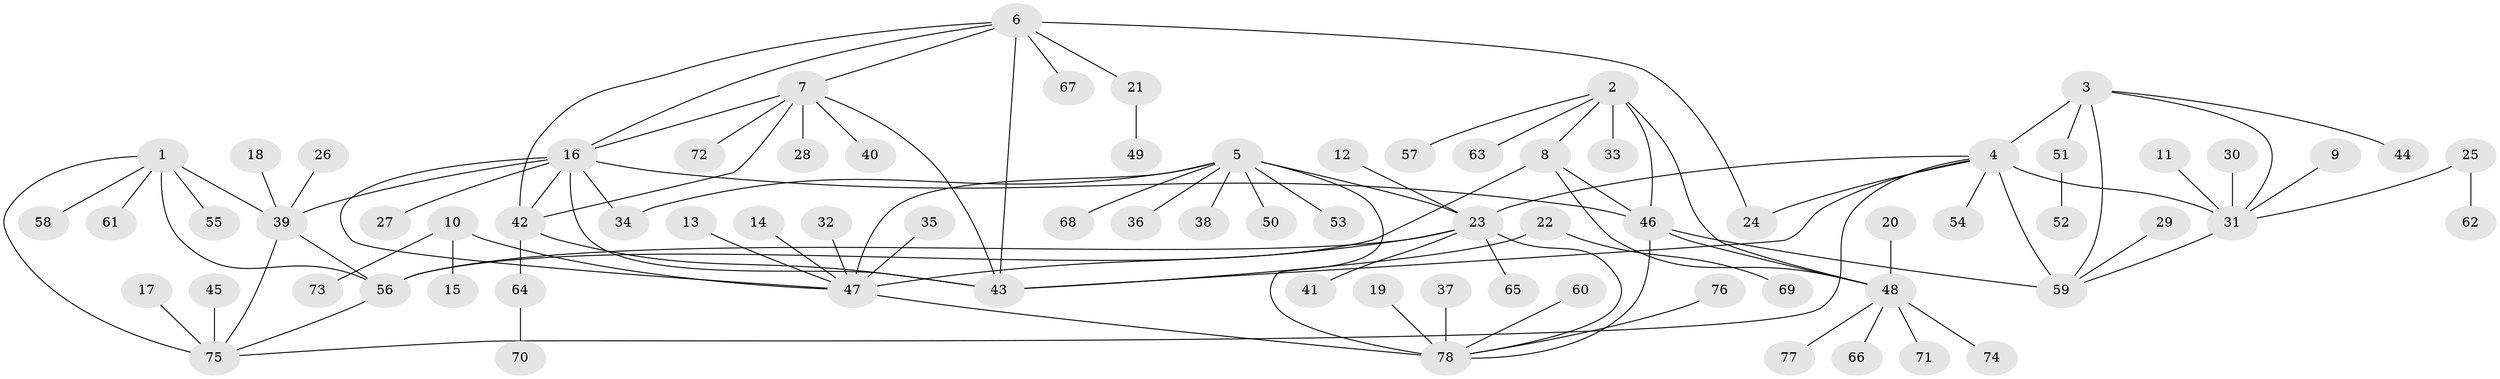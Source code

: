 // original degree distribution, {8: 0.045454545454545456, 6: 0.03636363636363636, 7: 0.07272727272727272, 5: 0.00909090909090909, 4: 0.00909090909090909, 10: 0.03636363636363636, 9: 0.00909090909090909, 11: 0.00909090909090909, 2: 0.10909090909090909, 1: 0.6181818181818182, 3: 0.045454545454545456}
// Generated by graph-tools (version 1.1) at 2025/37/03/04/25 23:37:31]
// undirected, 78 vertices, 103 edges
graph export_dot {
  node [color=gray90,style=filled];
  1;
  2;
  3;
  4;
  5;
  6;
  7;
  8;
  9;
  10;
  11;
  12;
  13;
  14;
  15;
  16;
  17;
  18;
  19;
  20;
  21;
  22;
  23;
  24;
  25;
  26;
  27;
  28;
  29;
  30;
  31;
  32;
  33;
  34;
  35;
  36;
  37;
  38;
  39;
  40;
  41;
  42;
  43;
  44;
  45;
  46;
  47;
  48;
  49;
  50;
  51;
  52;
  53;
  54;
  55;
  56;
  57;
  58;
  59;
  60;
  61;
  62;
  63;
  64;
  65;
  66;
  67;
  68;
  69;
  70;
  71;
  72;
  73;
  74;
  75;
  76;
  77;
  78;
  1 -- 39 [weight=2.0];
  1 -- 55 [weight=1.0];
  1 -- 56 [weight=2.0];
  1 -- 58 [weight=1.0];
  1 -- 61 [weight=1.0];
  1 -- 75 [weight=2.0];
  2 -- 8 [weight=2.0];
  2 -- 33 [weight=1.0];
  2 -- 46 [weight=2.0];
  2 -- 48 [weight=2.0];
  2 -- 57 [weight=1.0];
  2 -- 63 [weight=1.0];
  3 -- 4 [weight=2.0];
  3 -- 31 [weight=1.0];
  3 -- 44 [weight=1.0];
  3 -- 51 [weight=1.0];
  3 -- 59 [weight=1.0];
  4 -- 23 [weight=1.0];
  4 -- 24 [weight=1.0];
  4 -- 31 [weight=2.0];
  4 -- 43 [weight=1.0];
  4 -- 54 [weight=1.0];
  4 -- 59 [weight=2.0];
  4 -- 75 [weight=1.0];
  5 -- 23 [weight=2.0];
  5 -- 34 [weight=1.0];
  5 -- 36 [weight=1.0];
  5 -- 38 [weight=1.0];
  5 -- 47 [weight=2.0];
  5 -- 50 [weight=1.0];
  5 -- 53 [weight=1.0];
  5 -- 68 [weight=1.0];
  5 -- 78 [weight=2.0];
  6 -- 7 [weight=1.0];
  6 -- 16 [weight=1.0];
  6 -- 21 [weight=1.0];
  6 -- 24 [weight=1.0];
  6 -- 42 [weight=1.0];
  6 -- 43 [weight=1.0];
  6 -- 67 [weight=1.0];
  7 -- 16 [weight=1.0];
  7 -- 28 [weight=1.0];
  7 -- 40 [weight=1.0];
  7 -- 42 [weight=1.0];
  7 -- 43 [weight=1.0];
  7 -- 72 [weight=1.0];
  8 -- 46 [weight=1.0];
  8 -- 48 [weight=1.0];
  8 -- 56 [weight=2.0];
  9 -- 31 [weight=1.0];
  10 -- 15 [weight=1.0];
  10 -- 47 [weight=1.0];
  10 -- 73 [weight=1.0];
  11 -- 31 [weight=1.0];
  12 -- 23 [weight=1.0];
  13 -- 47 [weight=1.0];
  14 -- 47 [weight=1.0];
  16 -- 27 [weight=1.0];
  16 -- 34 [weight=1.0];
  16 -- 39 [weight=1.0];
  16 -- 42 [weight=1.0];
  16 -- 43 [weight=1.0];
  16 -- 46 [weight=1.0];
  16 -- 47 [weight=1.0];
  17 -- 75 [weight=1.0];
  18 -- 39 [weight=1.0];
  19 -- 78 [weight=1.0];
  20 -- 48 [weight=1.0];
  21 -- 49 [weight=1.0];
  22 -- 43 [weight=1.0];
  22 -- 69 [weight=1.0];
  23 -- 41 [weight=1.0];
  23 -- 47 [weight=1.0];
  23 -- 56 [weight=1.0];
  23 -- 65 [weight=1.0];
  23 -- 78 [weight=1.0];
  25 -- 31 [weight=1.0];
  25 -- 62 [weight=1.0];
  26 -- 39 [weight=1.0];
  29 -- 59 [weight=1.0];
  30 -- 31 [weight=1.0];
  31 -- 59 [weight=1.0];
  32 -- 47 [weight=1.0];
  35 -- 47 [weight=1.0];
  37 -- 78 [weight=1.0];
  39 -- 56 [weight=1.0];
  39 -- 75 [weight=1.0];
  42 -- 43 [weight=1.0];
  42 -- 64 [weight=1.0];
  45 -- 75 [weight=1.0];
  46 -- 48 [weight=1.0];
  46 -- 59 [weight=1.0];
  46 -- 78 [weight=1.0];
  47 -- 78 [weight=1.0];
  48 -- 66 [weight=1.0];
  48 -- 71 [weight=1.0];
  48 -- 74 [weight=1.0];
  48 -- 77 [weight=1.0];
  51 -- 52 [weight=1.0];
  56 -- 75 [weight=1.0];
  60 -- 78 [weight=1.0];
  64 -- 70 [weight=1.0];
  76 -- 78 [weight=1.0];
}
